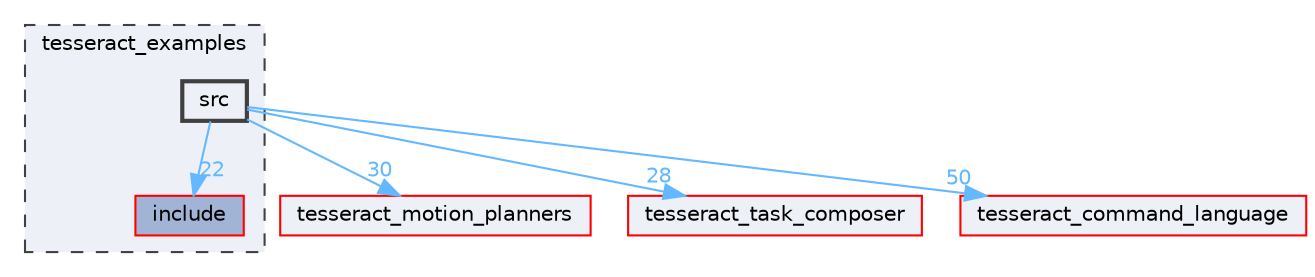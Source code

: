 digraph "tesseract_examples/src"
{
 // LATEX_PDF_SIZE
  bgcolor="transparent";
  edge [fontname=Helvetica,fontsize=10,labelfontname=Helvetica,labelfontsize=10];
  node [fontname=Helvetica,fontsize=10,shape=box,height=0.2,width=0.4];
  compound=true
  subgraph clusterdir_b0e5e182f299bf75d6c057bba55dcf01 {
    graph [ bgcolor="#edf0f7", pencolor="grey25", label="tesseract_examples", fontname=Helvetica,fontsize=10 style="filled,dashed", URL="dir_b0e5e182f299bf75d6c057bba55dcf01.html",tooltip=""]
  dir_bb24e368087ccf1e177724285ce8e577 [label="include", fillcolor="#a2b4d6", color="red", style="filled", URL="dir_bb24e368087ccf1e177724285ce8e577.html",tooltip=""];
  dir_1e7e13a6c6735e1d149e38f64f6f5856 [label="src", fillcolor="#edf0f7", color="grey25", style="filled,bold", URL="dir_1e7e13a6c6735e1d149e38f64f6f5856.html",tooltip=""];
  }
  dir_ae3a79ad3cbc8e5dda6288dc4d617504 [label="tesseract_motion_planners", fillcolor="#edf0f7", color="red", style="filled", URL="dir_ae3a79ad3cbc8e5dda6288dc4d617504.html",tooltip=""];
  dir_dab62c14a805f5de8181d99f6e7bbbf3 [label="tesseract_task_composer", fillcolor="#edf0f7", color="red", style="filled", URL="dir_dab62c14a805f5de8181d99f6e7bbbf3.html",tooltip=""];
  dir_fa47c2fa9b13a12fc195f1b83854b816 [label="tesseract_command_language", fillcolor="#edf0f7", color="red", style="filled", URL="dir_fa47c2fa9b13a12fc195f1b83854b816.html",tooltip=""];
  dir_1e7e13a6c6735e1d149e38f64f6f5856->dir_ae3a79ad3cbc8e5dda6288dc4d617504 [headlabel="30", labeldistance=1.5 headhref="dir_000047_000064.html" color="steelblue1" fontcolor="steelblue1"];
  dir_1e7e13a6c6735e1d149e38f64f6f5856->dir_bb24e368087ccf1e177724285ce8e577 [headlabel="22", labeldistance=1.5 headhref="dir_000047_000011.html" color="steelblue1" fontcolor="steelblue1"];
  dir_1e7e13a6c6735e1d149e38f64f6f5856->dir_dab62c14a805f5de8181d99f6e7bbbf3 [headlabel="28", labeldistance=1.5 headhref="dir_000047_000070.html" color="steelblue1" fontcolor="steelblue1"];
  dir_1e7e13a6c6735e1d149e38f64f6f5856->dir_fa47c2fa9b13a12fc195f1b83854b816 [headlabel="50", labeldistance=1.5 headhref="dir_000047_000060.html" color="steelblue1" fontcolor="steelblue1"];
}
